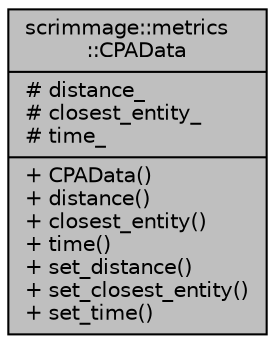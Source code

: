 digraph "scrimmage::metrics::CPAData"
{
 // LATEX_PDF_SIZE
  edge [fontname="Helvetica",fontsize="10",labelfontname="Helvetica",labelfontsize="10"];
  node [fontname="Helvetica",fontsize="10",shape=record];
  Node1 [label="{scrimmage::metrics\l::CPAData\n|# distance_\l# closest_entity_\l# time_\l|+ CPAData()\l+ distance()\l+ closest_entity()\l+ time()\l+ set_distance()\l+ set_closest_entity()\l+ set_time()\l}",height=0.2,width=0.4,color="black", fillcolor="grey75", style="filled", fontcolor="black",tooltip=" "];
}
